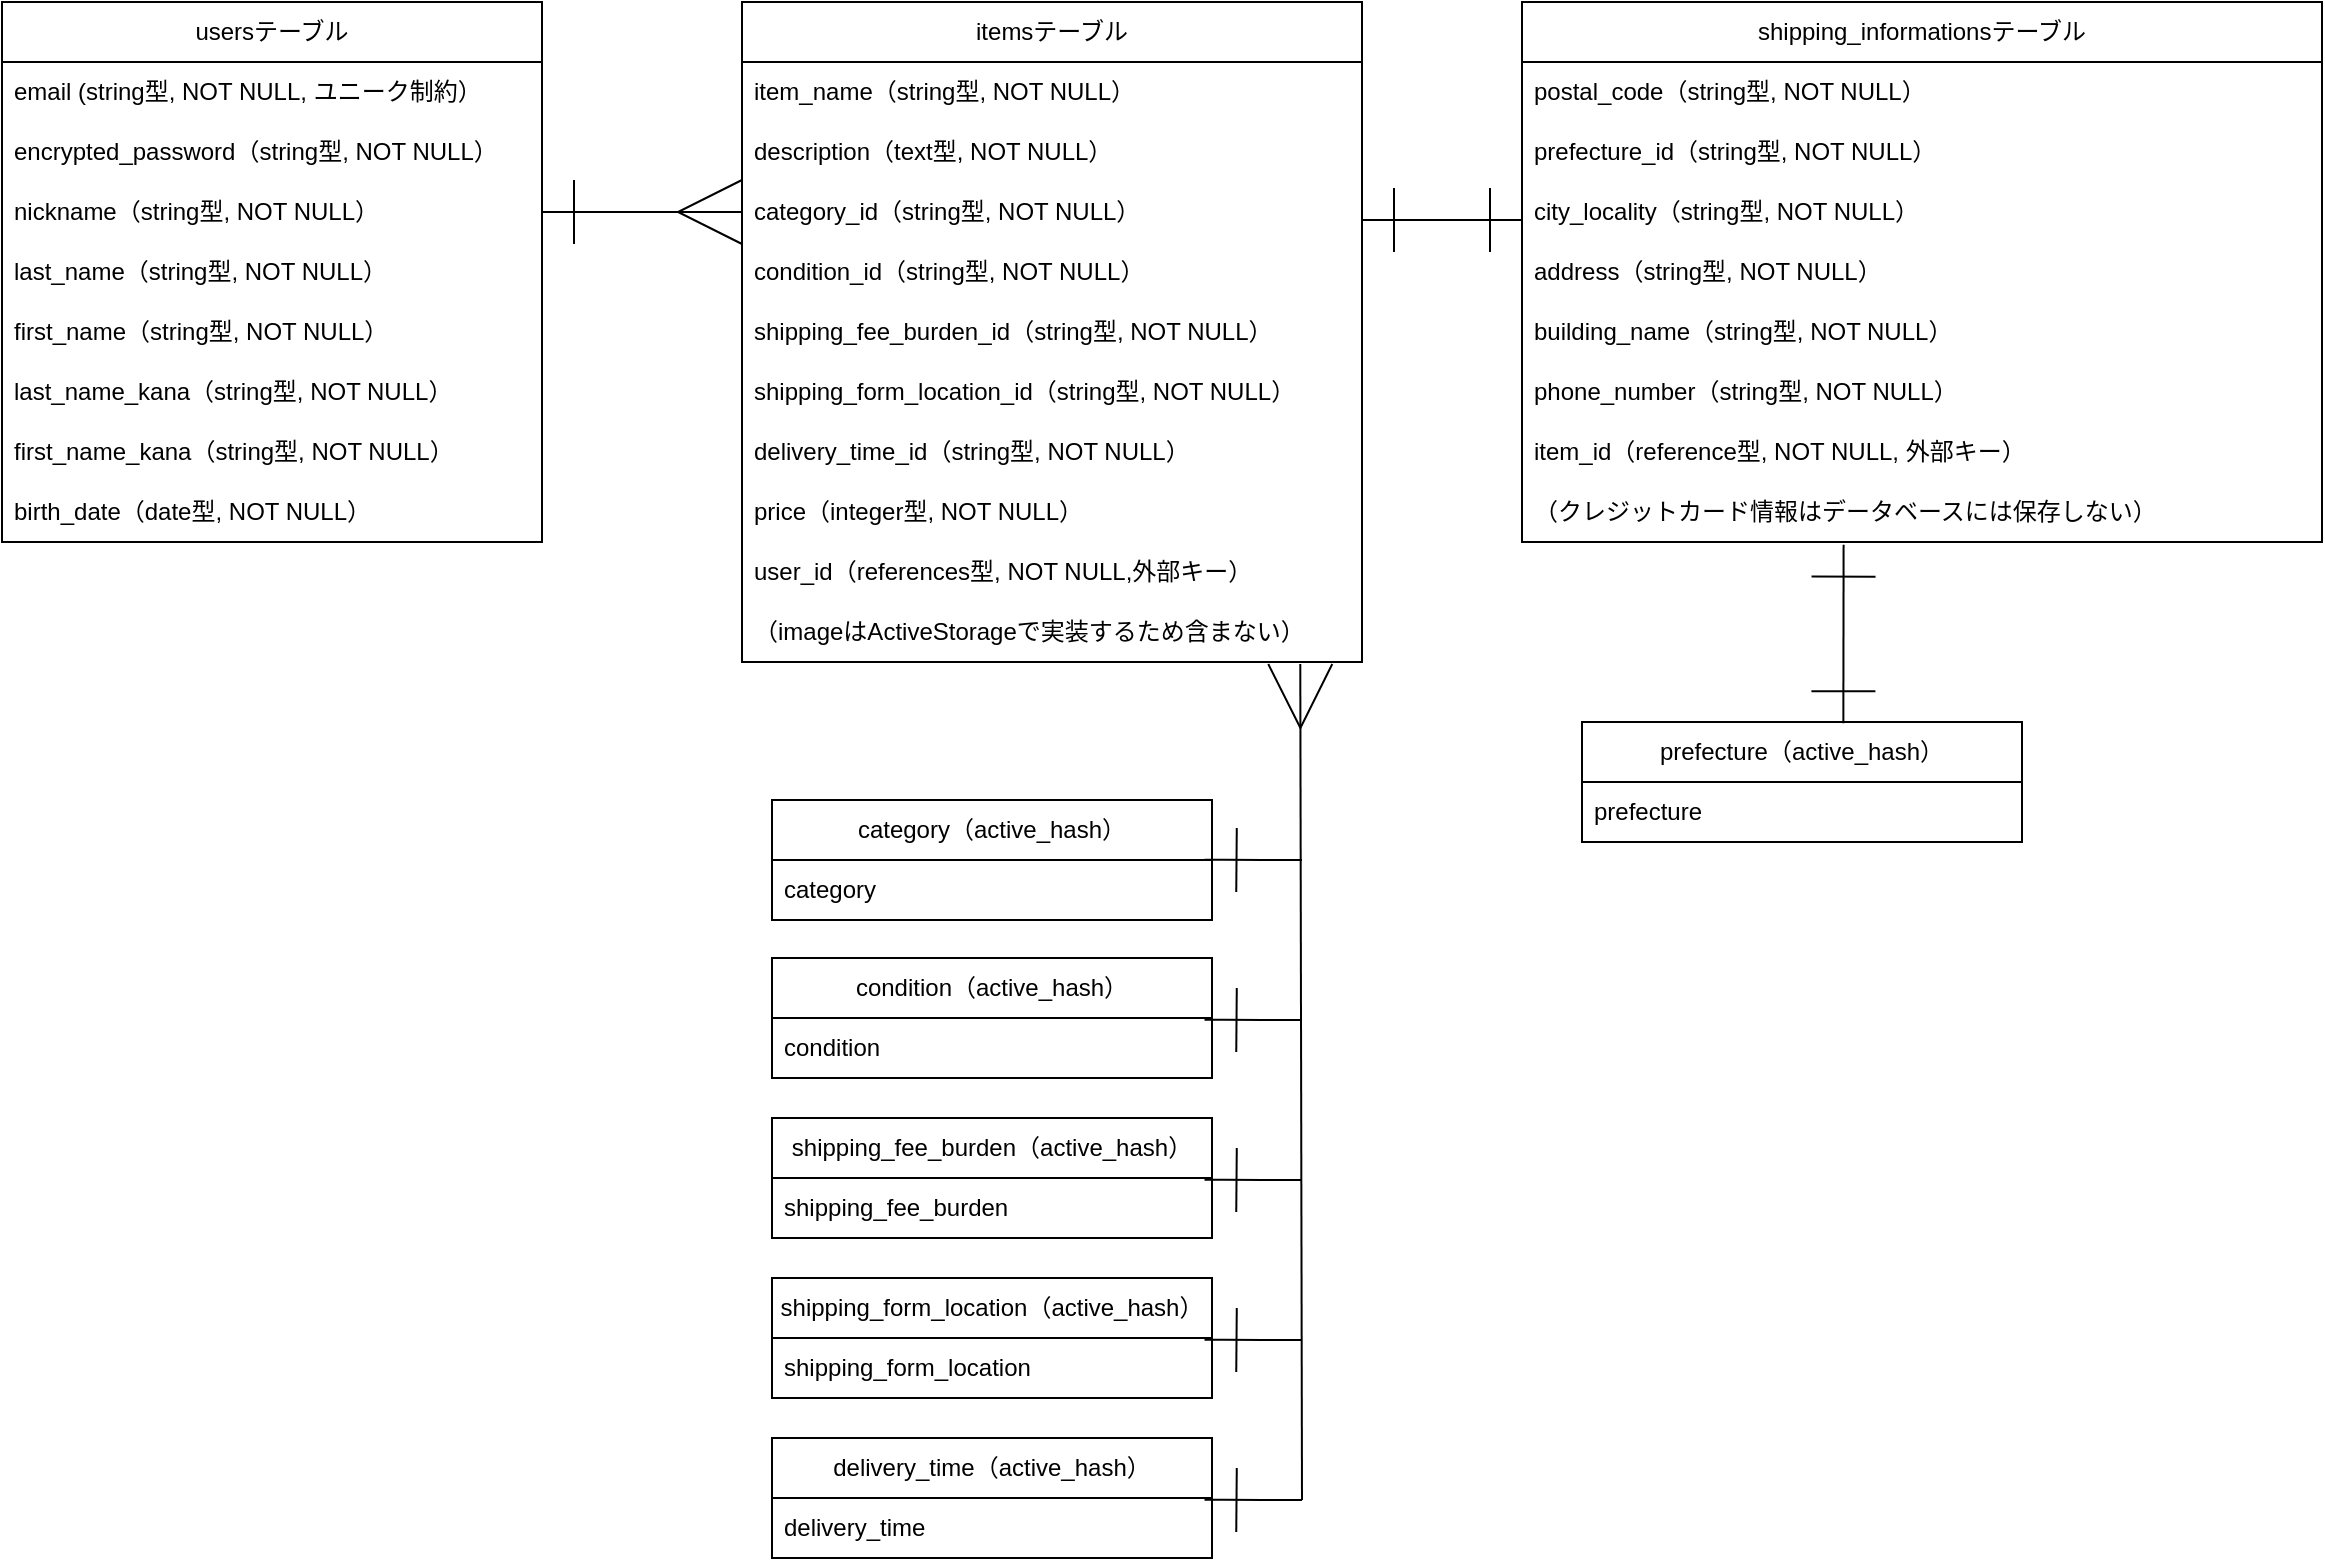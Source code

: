 <mxfile>
    <diagram id="N9aU6qXwZqrzRlCefQvG" name="ページ1">
        <mxGraphModel dx="666" dy="272" grid="1" gridSize="10" guides="1" tooltips="1" connect="1" arrows="1" fold="1" page="1" pageScale="1" pageWidth="827" pageHeight="1169" math="0" shadow="0">
            <root>
                <mxCell id="0"/>
                <mxCell id="1" parent="0"/>
                <mxCell id="2" value="usersテーブル" style="swimlane;fontStyle=0;childLayout=stackLayout;horizontal=1;startSize=30;horizontalStack=0;resizeParent=1;resizeParentMax=0;resizeLast=0;collapsible=1;marginBottom=0;whiteSpace=wrap;html=1;" parent="1" vertex="1">
                    <mxGeometry x="40" y="41" width="270" height="270" as="geometry"/>
                </mxCell>
                <mxCell id="3" value="email (string型, NOT NULL, ユニーク制約）" style="text;strokeColor=none;fillColor=none;align=left;verticalAlign=middle;spacingLeft=4;spacingRight=4;overflow=hidden;points=[[0,0.5],[1,0.5]];portConstraint=eastwest;rotatable=0;whiteSpace=wrap;html=1;" parent="2" vertex="1">
                    <mxGeometry y="30" width="270" height="30" as="geometry"/>
                </mxCell>
                <mxCell id="4" value="encrypted_password（string型, NOT NULL）" style="text;strokeColor=none;fillColor=none;align=left;verticalAlign=middle;spacingLeft=4;spacingRight=4;overflow=hidden;points=[[0,0.5],[1,0.5]];portConstraint=eastwest;rotatable=0;whiteSpace=wrap;html=1;" parent="2" vertex="1">
                    <mxGeometry y="60" width="270" height="30" as="geometry"/>
                </mxCell>
                <mxCell id="9" value="nickname（string型, NOT NULL）" style="text;strokeColor=none;fillColor=none;align=left;verticalAlign=middle;spacingLeft=4;spacingRight=4;overflow=hidden;points=[[0,0.5],[1,0.5]];portConstraint=eastwest;rotatable=0;whiteSpace=wrap;html=1;" parent="2" vertex="1">
                    <mxGeometry y="90" width="270" height="30" as="geometry"/>
                </mxCell>
                <mxCell id="5" value="last_name（string型, NOT NULL）" style="text;strokeColor=none;fillColor=none;align=left;verticalAlign=middle;spacingLeft=4;spacingRight=4;overflow=hidden;points=[[0,0.5],[1,0.5]];portConstraint=eastwest;rotatable=0;whiteSpace=wrap;html=1;" parent="2" vertex="1">
                    <mxGeometry y="120" width="270" height="30" as="geometry"/>
                </mxCell>
                <mxCell id="28" value="first_name（string型, NOT NULL）" style="text;strokeColor=none;fillColor=none;align=left;verticalAlign=middle;spacingLeft=4;spacingRight=4;overflow=hidden;points=[[0,0.5],[1,0.5]];portConstraint=eastwest;rotatable=0;whiteSpace=wrap;html=1;" parent="2" vertex="1">
                    <mxGeometry y="150" width="270" height="30" as="geometry"/>
                </mxCell>
                <mxCell id="30" value="last_name_kana（string型, NOT NULL）" style="text;strokeColor=none;fillColor=none;align=left;verticalAlign=middle;spacingLeft=4;spacingRight=4;overflow=hidden;points=[[0,0.5],[1,0.5]];portConstraint=eastwest;rotatable=0;whiteSpace=wrap;html=1;" parent="2" vertex="1">
                    <mxGeometry y="180" width="270" height="30" as="geometry"/>
                </mxCell>
                <mxCell id="32" value="first_name_kana（string型, NOT NULL）" style="text;strokeColor=none;fillColor=none;align=left;verticalAlign=middle;spacingLeft=4;spacingRight=4;overflow=hidden;points=[[0,0.5],[1,0.5]];portConstraint=eastwest;rotatable=0;whiteSpace=wrap;html=1;" parent="2" vertex="1">
                    <mxGeometry y="210" width="270" height="30" as="geometry"/>
                </mxCell>
                <mxCell id="29" value="birth_date（date型, NOT NULL）" style="text;strokeColor=none;fillColor=none;align=left;verticalAlign=middle;spacingLeft=4;spacingRight=4;overflow=hidden;points=[[0,0.5],[1,0.5]];portConstraint=eastwest;rotatable=0;whiteSpace=wrap;html=1;" parent="2" vertex="1">
                    <mxGeometry y="240" width="270" height="30" as="geometry"/>
                </mxCell>
                <mxCell id="10" value="itemsテーブル" style="swimlane;fontStyle=0;childLayout=stackLayout;horizontal=1;startSize=30;horizontalStack=0;resizeParent=1;resizeParentMax=0;resizeLast=0;collapsible=1;marginBottom=0;whiteSpace=wrap;html=1;" parent="1" vertex="1">
                    <mxGeometry x="410" y="41" width="310" height="330" as="geometry"/>
                </mxCell>
                <mxCell id="11" value="item_name（string型, NOT NULL）" style="text;strokeColor=none;fillColor=none;align=left;verticalAlign=middle;spacingLeft=4;spacingRight=4;overflow=hidden;points=[[0,0.5],[1,0.5]];portConstraint=eastwest;rotatable=0;whiteSpace=wrap;html=1;" parent="10" vertex="1">
                    <mxGeometry y="30" width="310" height="30" as="geometry"/>
                </mxCell>
                <mxCell id="12" value="description（text型, NOT NULL）" style="text;strokeColor=none;fillColor=none;align=left;verticalAlign=middle;spacingLeft=4;spacingRight=4;overflow=hidden;points=[[0,0.5],[1,0.5]];portConstraint=eastwest;rotatable=0;whiteSpace=wrap;html=1;" parent="10" vertex="1">
                    <mxGeometry y="60" width="310" height="30" as="geometry"/>
                </mxCell>
                <mxCell id="13" value="category_id（string型, NOT NULL）" style="text;strokeColor=none;fillColor=none;align=left;verticalAlign=middle;spacingLeft=4;spacingRight=4;overflow=hidden;points=[[0,0.5],[1,0.5]];portConstraint=eastwest;rotatable=0;whiteSpace=wrap;html=1;" parent="10" vertex="1">
                    <mxGeometry y="90" width="310" height="30" as="geometry"/>
                </mxCell>
                <mxCell id="34" value="condition_id（string型, NOT NULL）" style="text;strokeColor=none;fillColor=none;align=left;verticalAlign=middle;spacingLeft=4;spacingRight=4;overflow=hidden;points=[[0,0.5],[1,0.5]];portConstraint=eastwest;rotatable=0;whiteSpace=wrap;html=1;" parent="10" vertex="1">
                    <mxGeometry y="120" width="310" height="30" as="geometry"/>
                </mxCell>
                <mxCell id="36" value="shipping_fee_burden_id（string型, NOT NULL）" style="text;strokeColor=none;fillColor=none;align=left;verticalAlign=middle;spacingLeft=4;spacingRight=4;overflow=hidden;points=[[0,0.5],[1,0.5]];portConstraint=eastwest;rotatable=0;whiteSpace=wrap;html=1;" parent="10" vertex="1">
                    <mxGeometry y="150" width="310" height="30" as="geometry"/>
                </mxCell>
                <mxCell id="33" value="shipping_form_location_id（string型, NOT NULL）" style="text;strokeColor=none;fillColor=none;align=left;verticalAlign=middle;spacingLeft=4;spacingRight=4;overflow=hidden;points=[[0,0.5],[1,0.5]];portConstraint=eastwest;rotatable=0;whiteSpace=wrap;html=1;" parent="10" vertex="1">
                    <mxGeometry y="180" width="310" height="30" as="geometry"/>
                </mxCell>
                <mxCell id="14" value="delivery_time_id（string型, NOT NULL）" style="text;strokeColor=none;fillColor=none;align=left;verticalAlign=middle;spacingLeft=4;spacingRight=4;overflow=hidden;points=[[0,0.5],[1,0.5]];portConstraint=eastwest;rotatable=0;whiteSpace=wrap;html=1;" parent="10" vertex="1">
                    <mxGeometry y="210" width="310" height="30" as="geometry"/>
                </mxCell>
                <mxCell id="15" value="price（integer型, NOT NULL）" style="text;strokeColor=none;fillColor=none;align=left;verticalAlign=middle;spacingLeft=4;spacingRight=4;overflow=hidden;points=[[0,0.5],[1,0.5]];portConstraint=eastwest;rotatable=0;whiteSpace=wrap;html=1;" parent="10" vertex="1">
                    <mxGeometry y="240" width="310" height="30" as="geometry"/>
                </mxCell>
                <mxCell id="38" value="user_id（references型, NOT NULL,外部キー）" style="text;strokeColor=none;fillColor=none;align=left;verticalAlign=middle;spacingLeft=4;spacingRight=4;overflow=hidden;points=[[0,0.5],[1,0.5]];portConstraint=eastwest;rotatable=0;whiteSpace=wrap;html=1;" parent="10" vertex="1">
                    <mxGeometry y="270" width="310" height="30" as="geometry"/>
                </mxCell>
                <mxCell id="37" value="（imageはActiveStorageで実装するため含まない）" style="text;strokeColor=none;fillColor=none;align=left;verticalAlign=middle;spacingLeft=4;spacingRight=4;overflow=hidden;points=[[0,0.5],[1,0.5]];portConstraint=eastwest;rotatable=0;whiteSpace=wrap;html=1;" parent="10" vertex="1">
                    <mxGeometry y="300" width="310" height="30" as="geometry"/>
                </mxCell>
                <mxCell id="16" style="edgeStyle=none;html=1;exitX=1;exitY=0.5;exitDx=0;exitDy=0;endArrow=ERmany;endFill=0;endSize=30;startArrow=ERone;startFill=0;startSize=30;" parent="1" source="9" target="13" edge="1">
                    <mxGeometry relative="1" as="geometry"/>
                </mxCell>
                <mxCell id="42" value="shipping_informationsテーブル" style="swimlane;fontStyle=0;childLayout=stackLayout;horizontal=1;startSize=30;horizontalStack=0;resizeParent=1;resizeParentMax=0;resizeLast=0;collapsible=1;marginBottom=0;whiteSpace=wrap;html=1;" parent="1" vertex="1">
                    <mxGeometry x="800" y="41" width="400" height="270" as="geometry"/>
                </mxCell>
                <mxCell id="43" value="postal_code（string型, NOT NULL）" style="text;strokeColor=none;fillColor=none;align=left;verticalAlign=middle;spacingLeft=4;spacingRight=4;overflow=hidden;points=[[0,0.5],[1,0.5]];portConstraint=eastwest;rotatable=0;whiteSpace=wrap;html=1;" parent="42" vertex="1">
                    <mxGeometry y="30" width="400" height="30" as="geometry"/>
                </mxCell>
                <mxCell id="48" value="prefecture_id（string型, NOT NULL）" style="text;strokeColor=none;fillColor=none;align=left;verticalAlign=middle;spacingLeft=4;spacingRight=4;overflow=hidden;points=[[0,0.5],[1,0.5]];portConstraint=eastwest;rotatable=0;whiteSpace=wrap;html=1;" parent="42" vertex="1">
                    <mxGeometry y="60" width="400" height="30" as="geometry"/>
                </mxCell>
                <mxCell id="51" value="city_locality（string型, NOT NULL）" style="text;strokeColor=none;fillColor=none;align=left;verticalAlign=middle;spacingLeft=4;spacingRight=4;overflow=hidden;points=[[0,0.5],[1,0.5]];portConstraint=eastwest;rotatable=0;whiteSpace=wrap;html=1;" parent="42" vertex="1">
                    <mxGeometry y="90" width="400" height="30" as="geometry"/>
                </mxCell>
                <mxCell id="52" value="address（string型, NOT NULL）" style="text;strokeColor=none;fillColor=none;align=left;verticalAlign=middle;spacingLeft=4;spacingRight=4;overflow=hidden;points=[[0,0.5],[1,0.5]];portConstraint=eastwest;rotatable=0;whiteSpace=wrap;html=1;" parent="42" vertex="1">
                    <mxGeometry y="120" width="400" height="30" as="geometry"/>
                </mxCell>
                <mxCell id="44" value="building_name（string型, NOT NULL）" style="text;strokeColor=none;fillColor=none;align=left;verticalAlign=middle;spacingLeft=4;spacingRight=4;overflow=hidden;points=[[0,0.5],[1,0.5]];portConstraint=eastwest;rotatable=0;whiteSpace=wrap;html=1;" parent="42" vertex="1">
                    <mxGeometry y="150" width="400" height="30" as="geometry"/>
                </mxCell>
                <mxCell id="54" value="phone_number（string型, NOT NULL）" style="text;strokeColor=none;fillColor=none;align=left;verticalAlign=middle;spacingLeft=4;spacingRight=4;overflow=hidden;points=[[0,0.5],[1,0.5]];portConstraint=eastwest;rotatable=0;whiteSpace=wrap;html=1;" parent="42" vertex="1">
                    <mxGeometry y="180" width="400" height="30" as="geometry"/>
                </mxCell>
                <mxCell id="64" value="item_id（reference型, NOT NULL, 外部キー）" style="text;strokeColor=none;fillColor=none;align=left;verticalAlign=middle;spacingLeft=4;spacingRight=4;overflow=hidden;points=[[0,0.5],[1,0.5]];portConstraint=eastwest;rotatable=0;whiteSpace=wrap;html=1;" vertex="1" parent="42">
                    <mxGeometry y="210" width="400" height="30" as="geometry"/>
                </mxCell>
                <mxCell id="45" value="（クレジットカード情報はデータベースには保存しない）" style="text;strokeColor=none;fillColor=none;align=left;verticalAlign=middle;spacingLeft=4;spacingRight=4;overflow=hidden;points=[[0,0.5],[1,0.5]];portConstraint=eastwest;rotatable=0;whiteSpace=wrap;html=1;" parent="42" vertex="1">
                    <mxGeometry y="240" width="400" height="30" as="geometry"/>
                </mxCell>
                <mxCell id="46" style="edgeStyle=none;html=1;endArrow=ERone;endFill=0;endSize=30;startArrow=ERone;startFill=0;startSize=30;entryX=1;entryY=0;entryDx=0;entryDy=0;entryPerimeter=0;" parent="1" edge="1">
                    <mxGeometry relative="1" as="geometry">
                        <mxPoint x="800" y="150" as="sourcePoint"/>
                        <mxPoint x="720" y="150" as="targetPoint"/>
                        <Array as="points">
                            <mxPoint x="800" y="150"/>
                            <mxPoint x="750" y="150"/>
                        </Array>
                    </mxGeometry>
                </mxCell>
                <mxCell id="65" value="&lt;span style=&quot;text-align: left;&quot;&gt;category（active_hash）&lt;/span&gt;" style="swimlane;fontStyle=0;childLayout=stackLayout;horizontal=1;startSize=30;horizontalStack=0;resizeParent=1;resizeParentMax=0;resizeLast=0;collapsible=1;marginBottom=0;whiteSpace=wrap;html=1;" vertex="1" parent="1">
                    <mxGeometry x="425" y="440" width="220" height="60" as="geometry">
                        <mxRectangle x="400" y="401" width="170" height="30" as="alternateBounds"/>
                    </mxGeometry>
                </mxCell>
                <mxCell id="66" value="category" style="text;strokeColor=none;fillColor=none;align=left;verticalAlign=middle;spacingLeft=4;spacingRight=4;overflow=hidden;points=[[0,0.5],[1,0.5]];portConstraint=eastwest;rotatable=0;whiteSpace=wrap;html=1;" vertex="1" parent="65">
                    <mxGeometry y="30" width="220" height="30" as="geometry"/>
                </mxCell>
                <mxCell id="69" value="&lt;span style=&quot;text-align: left;&quot;&gt;condition&lt;/span&gt;&lt;span style=&quot;text-align: left;&quot;&gt;（active_hash）&lt;/span&gt;" style="swimlane;fontStyle=0;childLayout=stackLayout;horizontal=1;startSize=30;horizontalStack=0;resizeParent=1;resizeParentMax=0;resizeLast=0;collapsible=1;marginBottom=0;whiteSpace=wrap;html=1;" vertex="1" parent="1">
                    <mxGeometry x="425" y="519" width="220" height="60" as="geometry"/>
                </mxCell>
                <mxCell id="70" value="condition" style="text;strokeColor=none;fillColor=none;align=left;verticalAlign=middle;spacingLeft=4;spacingRight=4;overflow=hidden;points=[[0,0.5],[1,0.5]];portConstraint=eastwest;rotatable=0;whiteSpace=wrap;html=1;" vertex="1" parent="69">
                    <mxGeometry y="30" width="220" height="30" as="geometry"/>
                </mxCell>
                <mxCell id="71" value="&lt;span style=&quot;text-align: left;&quot;&gt;shipping_fee_burden&lt;/span&gt;&lt;span style=&quot;text-align: left;&quot;&gt;（active_hash）&lt;/span&gt;" style="swimlane;fontStyle=0;childLayout=stackLayout;horizontal=1;startSize=30;horizontalStack=0;resizeParent=1;resizeParentMax=0;resizeLast=0;collapsible=1;marginBottom=0;whiteSpace=wrap;html=1;" vertex="1" parent="1">
                    <mxGeometry x="425" y="599" width="220" height="60" as="geometry"/>
                </mxCell>
                <mxCell id="72" value="shipping_fee_burden" style="text;strokeColor=none;fillColor=none;align=left;verticalAlign=middle;spacingLeft=4;spacingRight=4;overflow=hidden;points=[[0,0.5],[1,0.5]];portConstraint=eastwest;rotatable=0;whiteSpace=wrap;html=1;" vertex="1" parent="71">
                    <mxGeometry y="30" width="220" height="30" as="geometry"/>
                </mxCell>
                <mxCell id="73" value="&lt;span style=&quot;text-align: left;&quot;&gt;shipping_form_location&lt;/span&gt;&lt;span style=&quot;text-align: left;&quot;&gt;（active_hash）&lt;/span&gt;" style="swimlane;fontStyle=0;childLayout=stackLayout;horizontal=1;startSize=30;horizontalStack=0;resizeParent=1;resizeParentMax=0;resizeLast=0;collapsible=1;marginBottom=0;whiteSpace=wrap;html=1;" vertex="1" parent="1">
                    <mxGeometry x="425" y="679" width="220" height="60" as="geometry"/>
                </mxCell>
                <mxCell id="74" value="shipping_form_location" style="text;strokeColor=none;fillColor=none;align=left;verticalAlign=middle;spacingLeft=4;spacingRight=4;overflow=hidden;points=[[0,0.5],[1,0.5]];portConstraint=eastwest;rotatable=0;whiteSpace=wrap;html=1;" vertex="1" parent="73">
                    <mxGeometry y="30" width="220" height="30" as="geometry"/>
                </mxCell>
                <mxCell id="75" value="&lt;span style=&quot;text-align: left;&quot;&gt;delivery_time&lt;/span&gt;&lt;span style=&quot;text-align: left;&quot;&gt;（active_hash）&lt;/span&gt;" style="swimlane;fontStyle=0;childLayout=stackLayout;horizontal=1;startSize=30;horizontalStack=0;resizeParent=1;resizeParentMax=0;resizeLast=0;collapsible=1;marginBottom=0;whiteSpace=wrap;html=1;" vertex="1" parent="1">
                    <mxGeometry x="425" y="759" width="220" height="60" as="geometry"/>
                </mxCell>
                <mxCell id="76" value="delivery_time" style="text;strokeColor=none;fillColor=none;align=left;verticalAlign=middle;spacingLeft=4;spacingRight=4;overflow=hidden;points=[[0,0.5],[1,0.5]];portConstraint=eastwest;rotatable=0;whiteSpace=wrap;html=1;" vertex="1" parent="75">
                    <mxGeometry y="30" width="220" height="30" as="geometry"/>
                </mxCell>
                <mxCell id="77" value="&lt;span style=&quot;text-align: left;&quot;&gt;prefecture&lt;/span&gt;&lt;span style=&quot;text-align: left;&quot;&gt;（active_hash）&lt;/span&gt;" style="swimlane;fontStyle=0;childLayout=stackLayout;horizontal=1;startSize=30;horizontalStack=0;resizeParent=1;resizeParentMax=0;resizeLast=0;collapsible=1;marginBottom=0;whiteSpace=wrap;html=1;" vertex="1" parent="1">
                    <mxGeometry x="830" y="401" width="220" height="60" as="geometry">
                        <mxRectangle x="400" y="401" width="170" height="30" as="alternateBounds"/>
                    </mxGeometry>
                </mxCell>
                <mxCell id="78" value="prefecture" style="text;strokeColor=none;fillColor=none;align=left;verticalAlign=middle;spacingLeft=4;spacingRight=4;overflow=hidden;points=[[0,0.5],[1,0.5]];portConstraint=eastwest;rotatable=0;whiteSpace=wrap;html=1;" vertex="1" parent="77">
                    <mxGeometry y="30" width="220" height="30" as="geometry"/>
                </mxCell>
                <mxCell id="79" value="" style="endArrow=ERone;html=1;entryX=0.402;entryY=1.044;entryDx=0;entryDy=0;entryPerimeter=0;exitX=0.594;exitY=0.011;exitDx=0;exitDy=0;exitPerimeter=0;startArrow=ERone;startFill=0;endSize=30;startSize=30;endFill=0;" edge="1" parent="1" source="77" target="45">
                    <mxGeometry width="50" height="50" relative="1" as="geometry">
                        <mxPoint x="1110" y="420" as="sourcePoint"/>
                        <mxPoint x="1160" y="370" as="targetPoint"/>
                    </mxGeometry>
                </mxCell>
                <mxCell id="80" value="" style="endArrow=ERmany;html=1;startSize=30;endSize=30;entryX=0.894;entryY=1.1;entryDx=0;entryDy=0;entryPerimeter=0;endFill=0;" edge="1" parent="1">
                    <mxGeometry width="50" height="50" relative="1" as="geometry">
                        <mxPoint x="690" y="790" as="sourcePoint"/>
                        <mxPoint x="689.14" y="372.0" as="targetPoint"/>
                    </mxGeometry>
                </mxCell>
                <mxCell id="81" value="" style="endArrow=none;html=1;startSize=30;endSize=30;exitX=0.983;exitY=-0.005;exitDx=0;exitDy=0;exitPerimeter=0;startArrow=ERone;startFill=0;" edge="1" parent="1" source="66">
                    <mxGeometry width="50" height="50" relative="1" as="geometry">
                        <mxPoint x="530" y="580" as="sourcePoint"/>
                        <mxPoint x="690" y="470" as="targetPoint"/>
                        <Array as="points">
                            <mxPoint x="660" y="470"/>
                        </Array>
                    </mxGeometry>
                </mxCell>
                <mxCell id="83" value="" style="endArrow=none;html=1;startSize=30;endSize=30;exitX=0.983;exitY=-0.005;exitDx=0;exitDy=0;exitPerimeter=0;startArrow=ERone;startFill=0;" edge="1" parent="1">
                    <mxGeometry width="50" height="50" relative="1" as="geometry">
                        <mxPoint x="641.26" y="549.85" as="sourcePoint"/>
                        <mxPoint x="690" y="550" as="targetPoint"/>
                        <Array as="points">
                            <mxPoint x="660" y="550"/>
                        </Array>
                    </mxGeometry>
                </mxCell>
                <mxCell id="84" value="" style="endArrow=none;html=1;startSize=30;endSize=30;exitX=0.983;exitY=-0.005;exitDx=0;exitDy=0;exitPerimeter=0;startArrow=ERone;startFill=0;" edge="1" parent="1">
                    <mxGeometry width="50" height="50" relative="1" as="geometry">
                        <mxPoint x="641.26" y="629.85" as="sourcePoint"/>
                        <mxPoint x="690" y="630" as="targetPoint"/>
                        <Array as="points">
                            <mxPoint x="660" y="630"/>
                        </Array>
                    </mxGeometry>
                </mxCell>
                <mxCell id="86" value="" style="endArrow=none;html=1;startSize=30;endSize=30;exitX=0.983;exitY=-0.005;exitDx=0;exitDy=0;exitPerimeter=0;startArrow=ERone;startFill=0;" edge="1" parent="1">
                    <mxGeometry width="50" height="50" relative="1" as="geometry">
                        <mxPoint x="641.26" y="709.85" as="sourcePoint"/>
                        <mxPoint x="690" y="710" as="targetPoint"/>
                        <Array as="points">
                            <mxPoint x="660" y="710"/>
                        </Array>
                    </mxGeometry>
                </mxCell>
                <mxCell id="87" value="" style="endArrow=none;html=1;startSize=30;endSize=30;exitX=0.983;exitY=-0.005;exitDx=0;exitDy=0;exitPerimeter=0;startArrow=ERone;startFill=0;" edge="1" parent="1">
                    <mxGeometry width="50" height="50" relative="1" as="geometry">
                        <mxPoint x="641.26" y="789.85" as="sourcePoint"/>
                        <mxPoint x="690" y="790" as="targetPoint"/>
                        <Array as="points">
                            <mxPoint x="660" y="790"/>
                        </Array>
                    </mxGeometry>
                </mxCell>
            </root>
        </mxGraphModel>
    </diagram>
</mxfile>